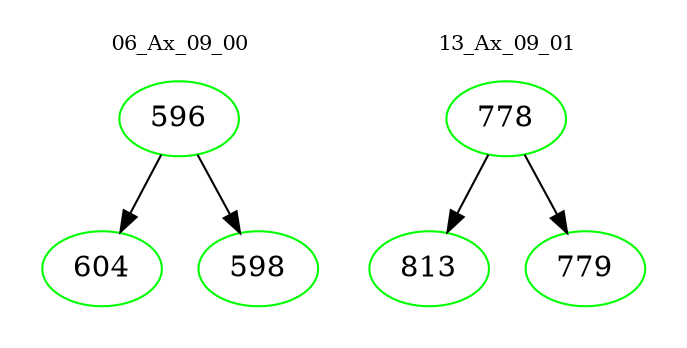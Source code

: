 digraph{
subgraph cluster_0 {
color = white
label = "06_Ax_09_00";
fontsize=10;
T0_596 [label="596", color="green"]
T0_596 -> T0_604 [color="black"]
T0_604 [label="604", color="green"]
T0_596 -> T0_598 [color="black"]
T0_598 [label="598", color="green"]
}
subgraph cluster_1 {
color = white
label = "13_Ax_09_01";
fontsize=10;
T1_778 [label="778", color="green"]
T1_778 -> T1_813 [color="black"]
T1_813 [label="813", color="green"]
T1_778 -> T1_779 [color="black"]
T1_779 [label="779", color="green"]
}
}
